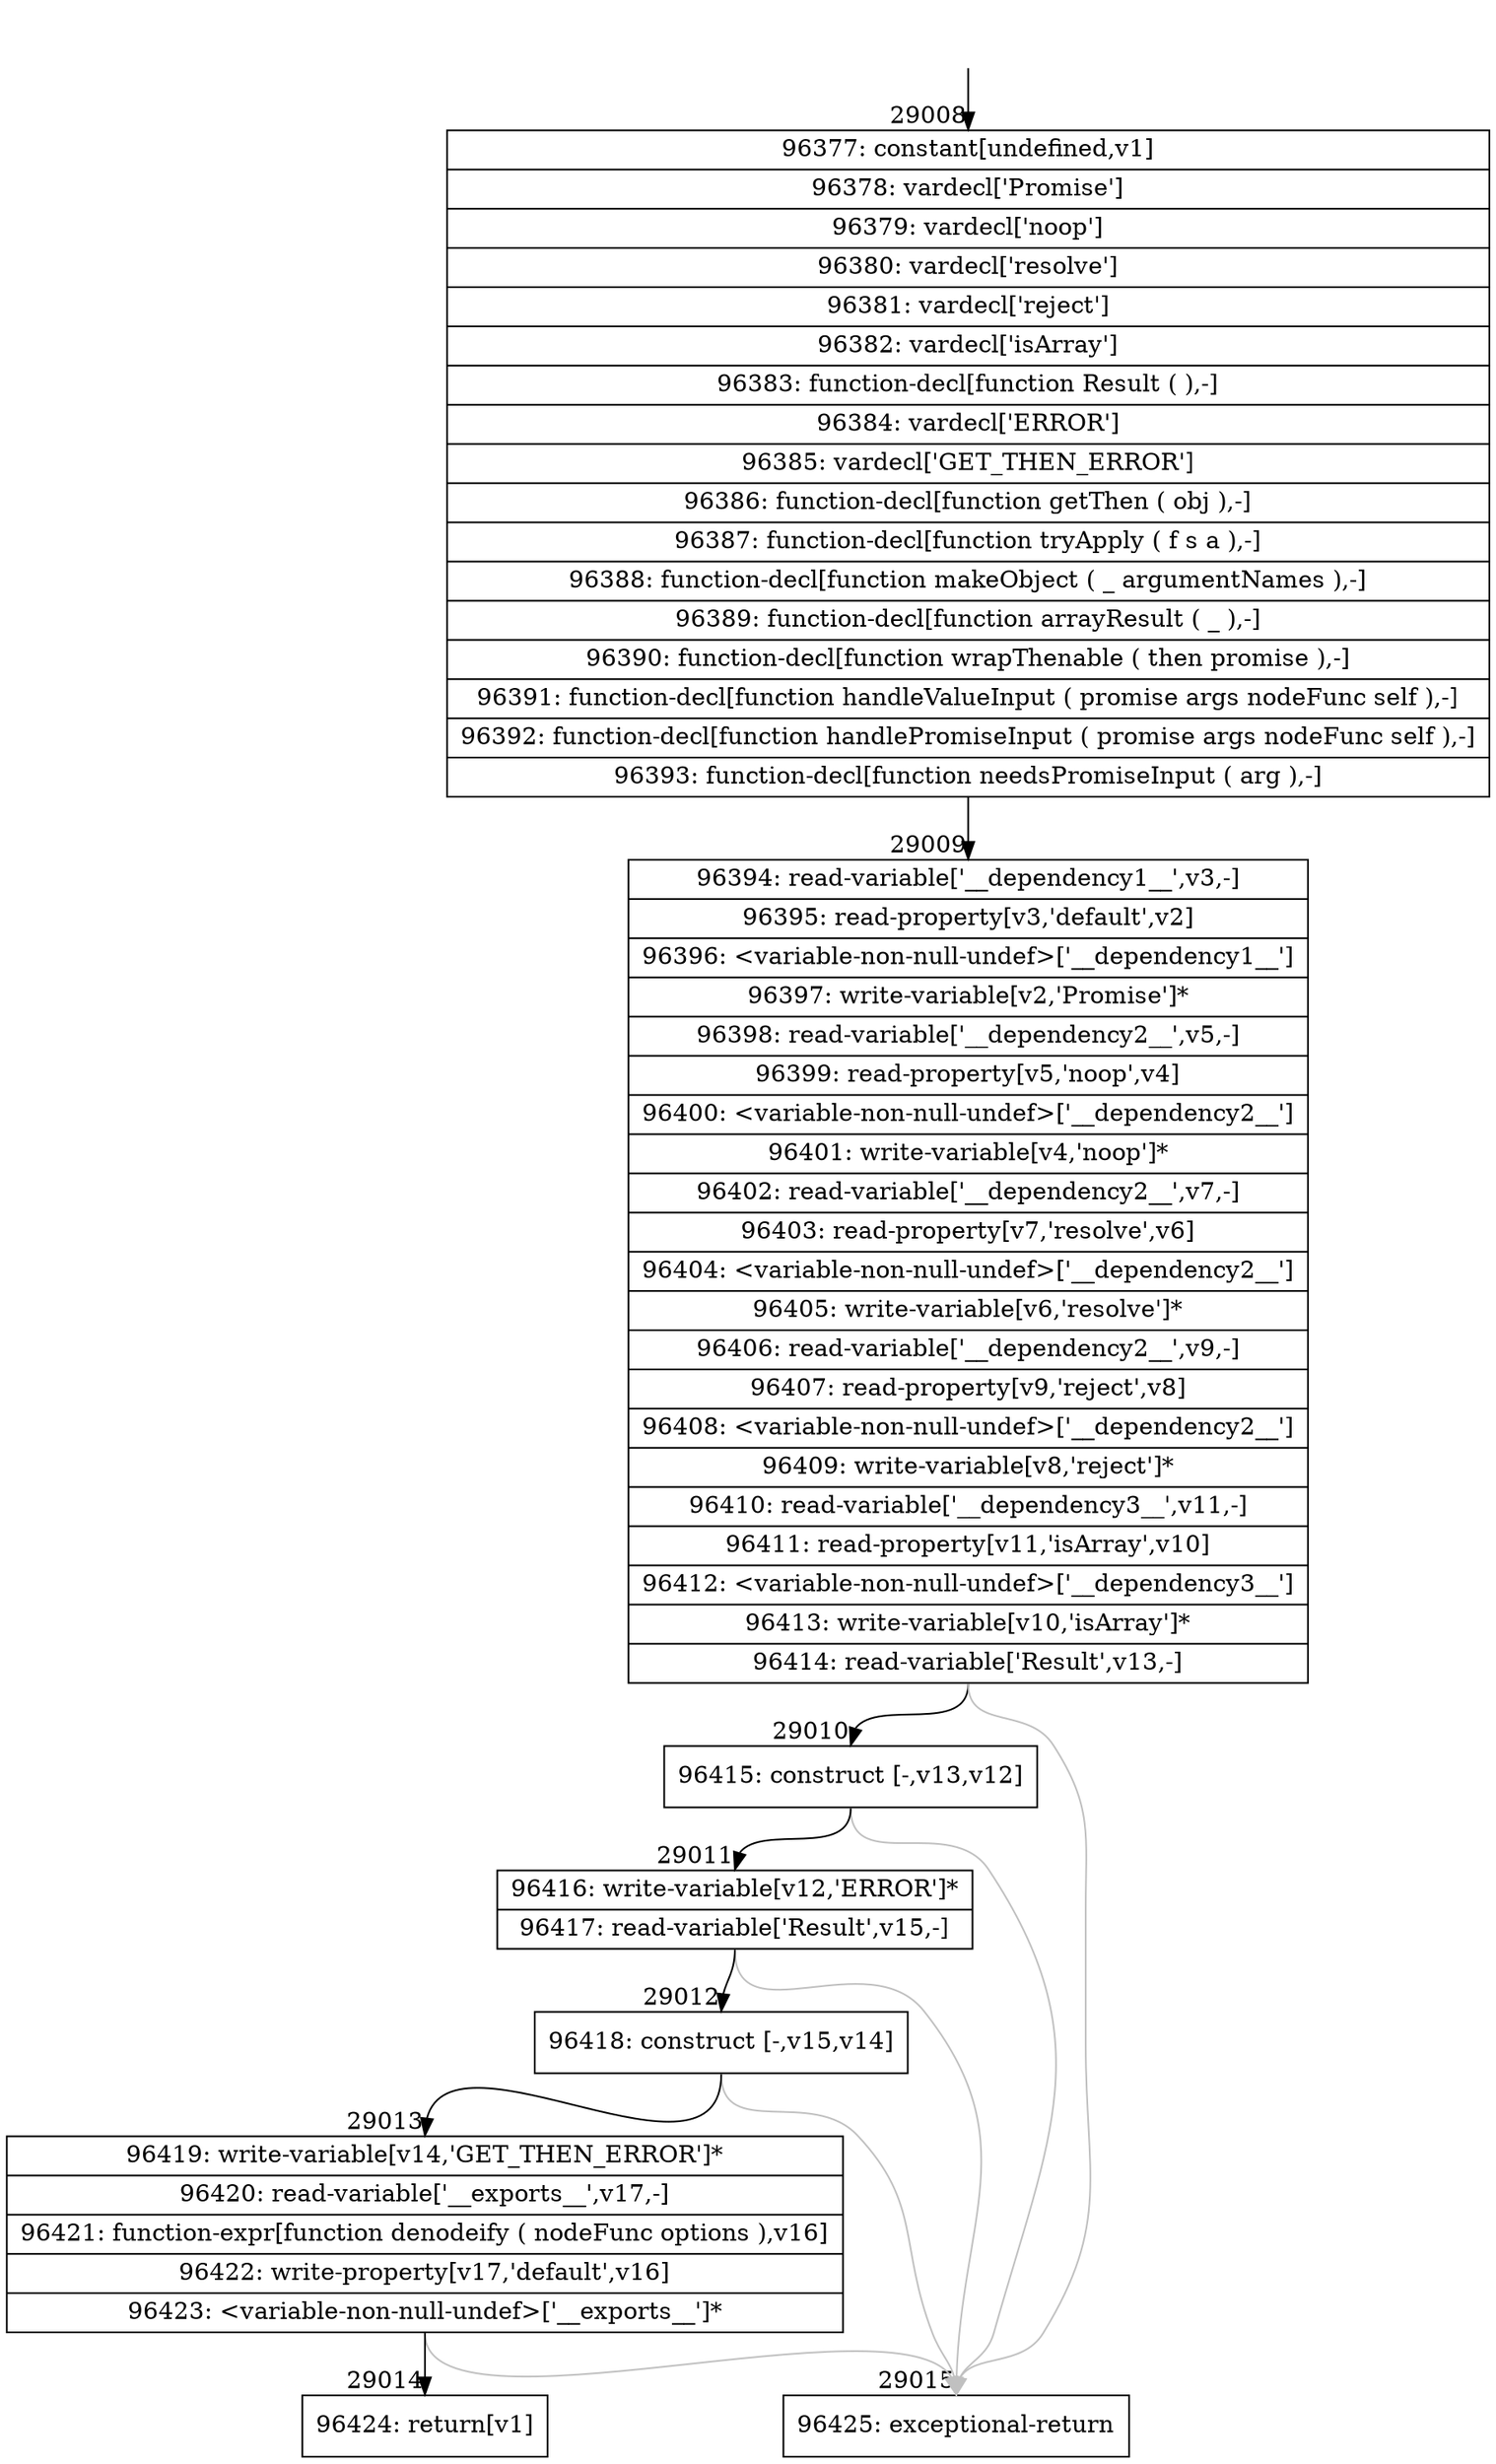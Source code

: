 digraph {
rankdir="TD"
BB_entry2547[shape=none,label=""];
BB_entry2547 -> BB29008 [tailport=s, headport=n, headlabel="    29008"]
BB29008 [shape=record label="{96377: constant[undefined,v1]|96378: vardecl['Promise']|96379: vardecl['noop']|96380: vardecl['resolve']|96381: vardecl['reject']|96382: vardecl['isArray']|96383: function-decl[function Result ( ),-]|96384: vardecl['ERROR']|96385: vardecl['GET_THEN_ERROR']|96386: function-decl[function getThen ( obj ),-]|96387: function-decl[function tryApply ( f s a ),-]|96388: function-decl[function makeObject ( _ argumentNames ),-]|96389: function-decl[function arrayResult ( _ ),-]|96390: function-decl[function wrapThenable ( then promise ),-]|96391: function-decl[function handleValueInput ( promise args nodeFunc self ),-]|96392: function-decl[function handlePromiseInput ( promise args nodeFunc self ),-]|96393: function-decl[function needsPromiseInput ( arg ),-]}" ] 
BB29008 -> BB29009 [tailport=s, headport=n, headlabel="      29009"]
BB29009 [shape=record label="{96394: read-variable['__dependency1__',v3,-]|96395: read-property[v3,'default',v2]|96396: \<variable-non-null-undef\>['__dependency1__']|96397: write-variable[v2,'Promise']*|96398: read-variable['__dependency2__',v5,-]|96399: read-property[v5,'noop',v4]|96400: \<variable-non-null-undef\>['__dependency2__']|96401: write-variable[v4,'noop']*|96402: read-variable['__dependency2__',v7,-]|96403: read-property[v7,'resolve',v6]|96404: \<variable-non-null-undef\>['__dependency2__']|96405: write-variable[v6,'resolve']*|96406: read-variable['__dependency2__',v9,-]|96407: read-property[v9,'reject',v8]|96408: \<variable-non-null-undef\>['__dependency2__']|96409: write-variable[v8,'reject']*|96410: read-variable['__dependency3__',v11,-]|96411: read-property[v11,'isArray',v10]|96412: \<variable-non-null-undef\>['__dependency3__']|96413: write-variable[v10,'isArray']*|96414: read-variable['Result',v13,-]}" ] 
BB29009 -> BB29010 [tailport=s, headport=n, headlabel="      29010"]
BB29009 -> BB29015 [tailport=s, headport=n, color=gray, headlabel="      29015"]
BB29010 [shape=record label="{96415: construct [-,v13,v12]}" ] 
BB29010 -> BB29011 [tailport=s, headport=n, headlabel="      29011"]
BB29010 -> BB29015 [tailport=s, headport=n, color=gray]
BB29011 [shape=record label="{96416: write-variable[v12,'ERROR']*|96417: read-variable['Result',v15,-]}" ] 
BB29011 -> BB29012 [tailport=s, headport=n, headlabel="      29012"]
BB29011 -> BB29015 [tailport=s, headport=n, color=gray]
BB29012 [shape=record label="{96418: construct [-,v15,v14]}" ] 
BB29012 -> BB29013 [tailport=s, headport=n, headlabel="      29013"]
BB29012 -> BB29015 [tailport=s, headport=n, color=gray]
BB29013 [shape=record label="{96419: write-variable[v14,'GET_THEN_ERROR']*|96420: read-variable['__exports__',v17,-]|96421: function-expr[function denodeify ( nodeFunc options ),v16]|96422: write-property[v17,'default',v16]|96423: \<variable-non-null-undef\>['__exports__']*}" ] 
BB29013 -> BB29014 [tailport=s, headport=n, headlabel="      29014"]
BB29013 -> BB29015 [tailport=s, headport=n, color=gray]
BB29014 [shape=record label="{96424: return[v1]}" ] 
BB29015 [shape=record label="{96425: exceptional-return}" ] 
//#$~ 52002
}
